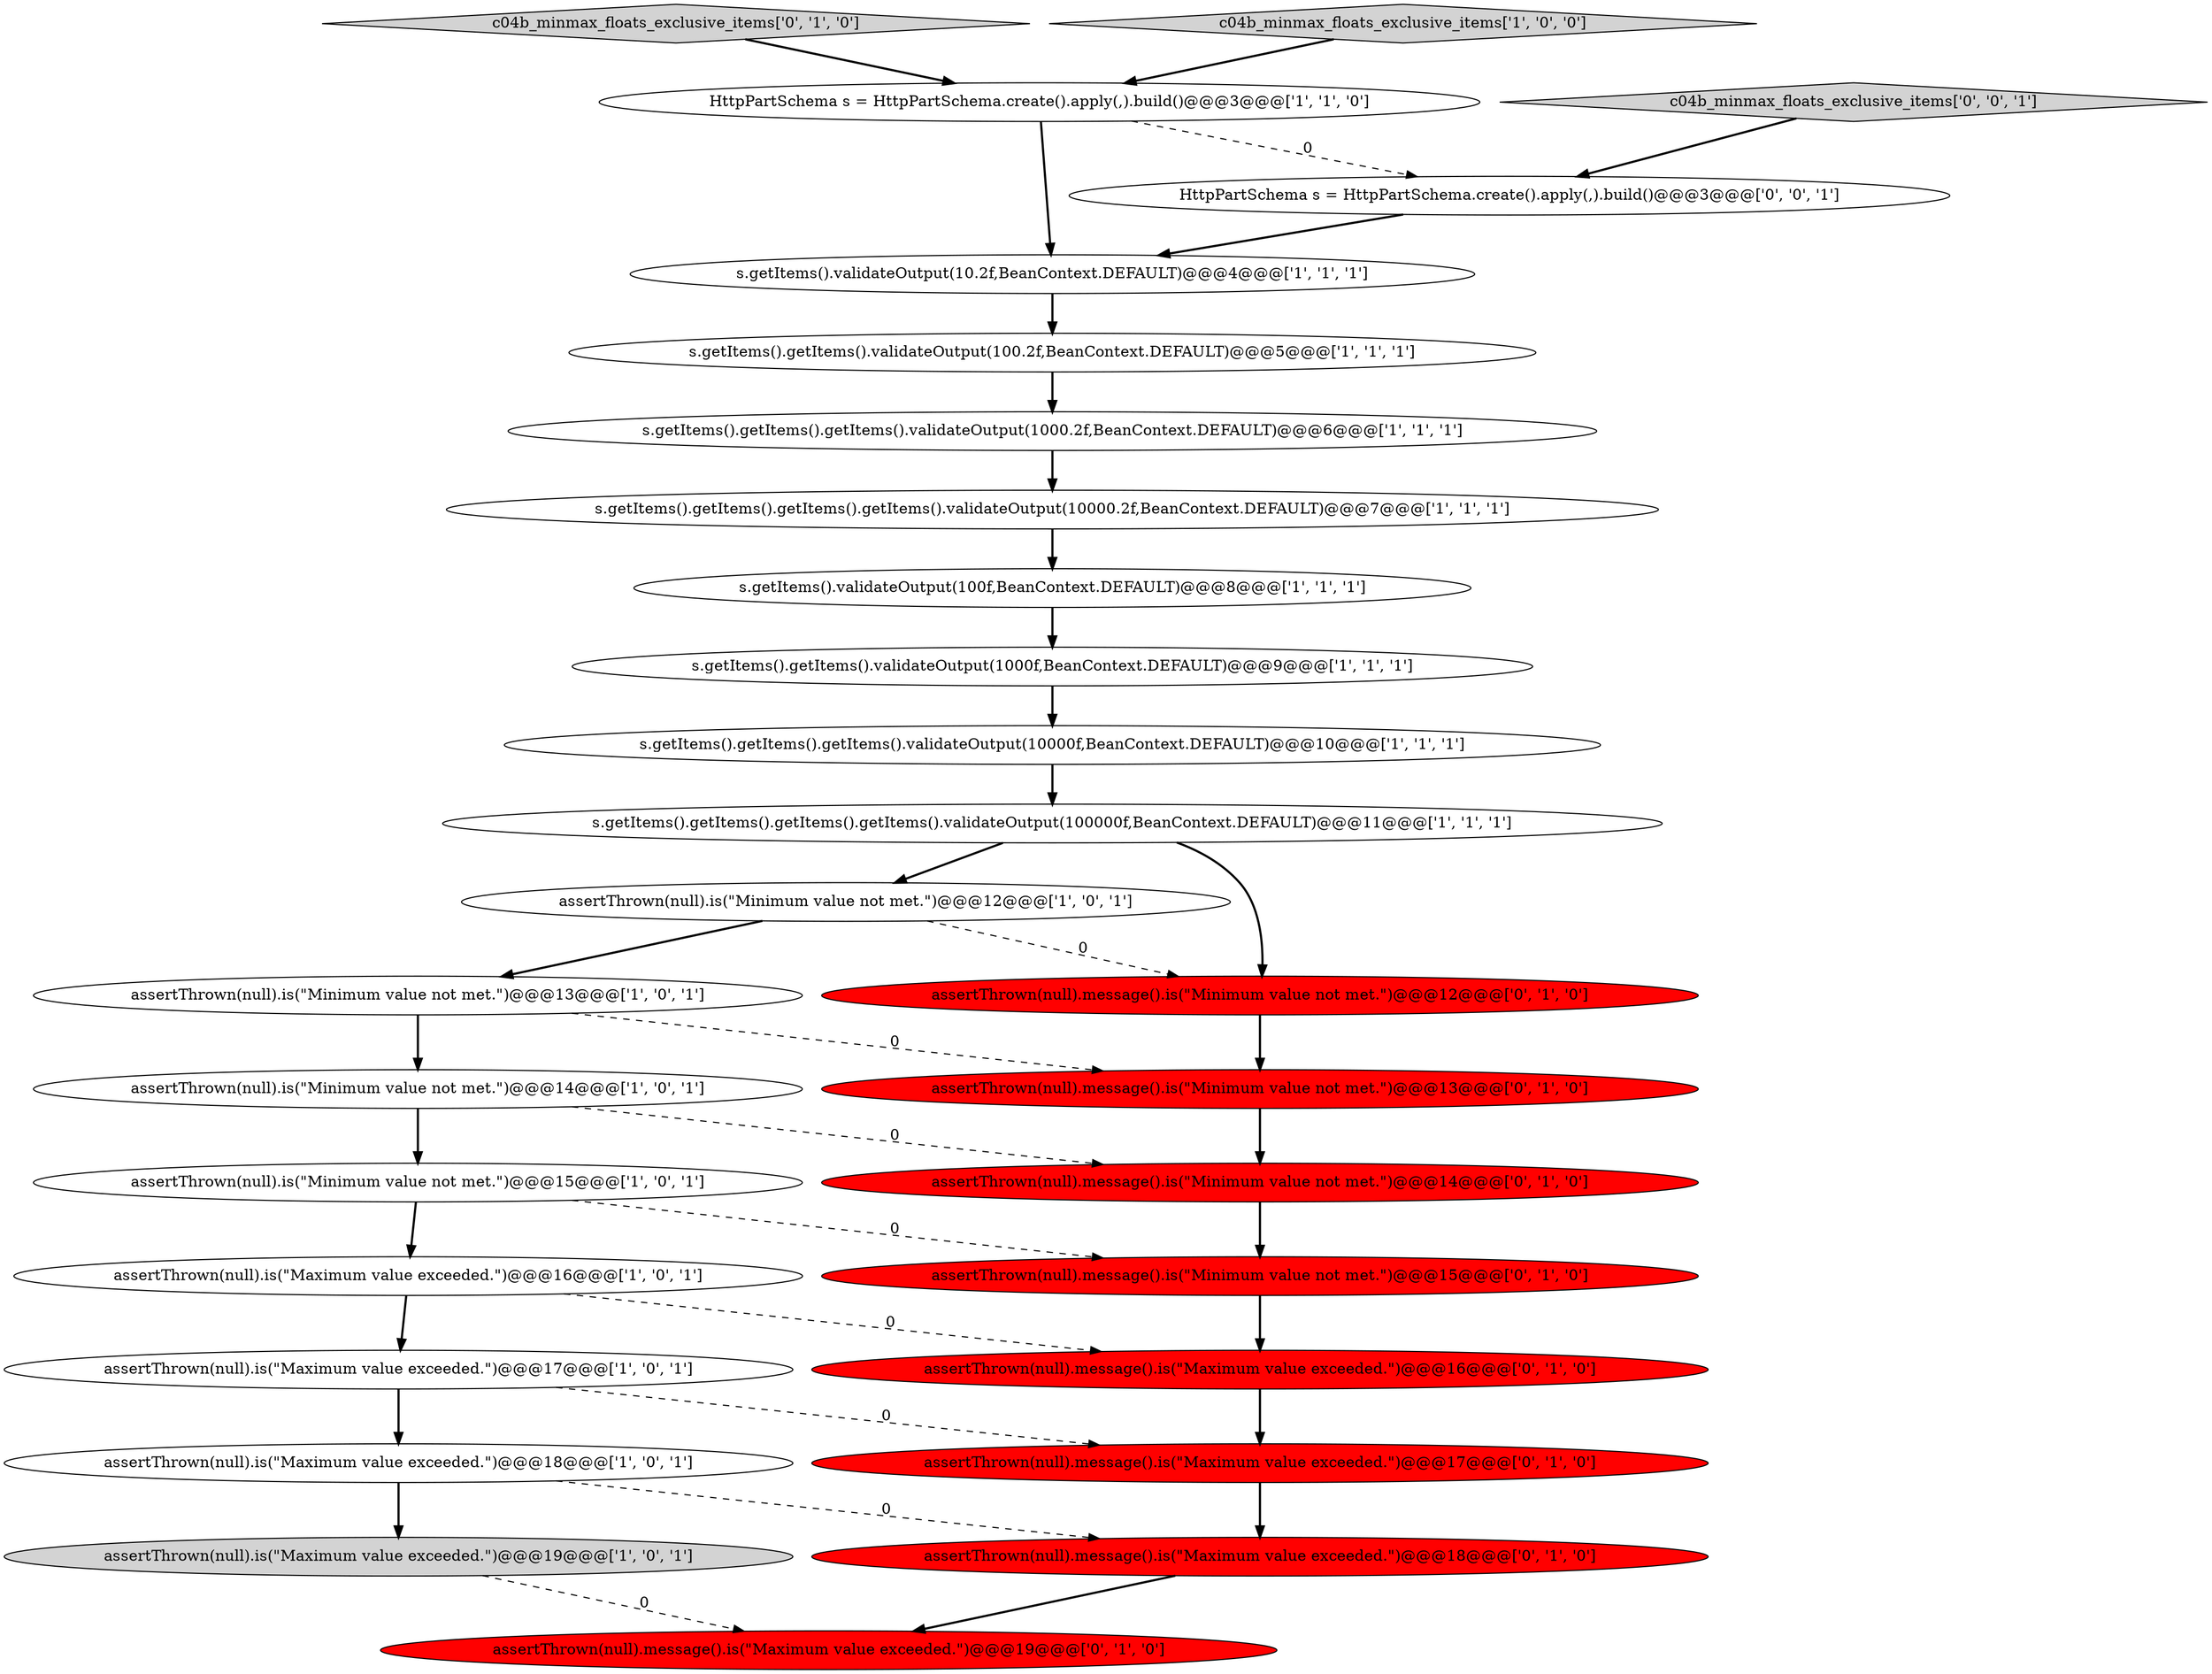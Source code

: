 digraph {
21 [style = filled, label = "assertThrown(null).message().is(\"Maximum value exceeded.\")@@@17@@@['0', '1', '0']", fillcolor = red, shape = ellipse image = "AAA1AAABBB2BBB"];
4 [style = filled, label = "HttpPartSchema s = HttpPartSchema.create().apply(,).build()@@@3@@@['1', '1', '0']", fillcolor = white, shape = ellipse image = "AAA0AAABBB1BBB"];
15 [style = filled, label = "s.getItems().getItems().getItems().validateOutput(1000.2f,BeanContext.DEFAULT)@@@6@@@['1', '1', '1']", fillcolor = white, shape = ellipse image = "AAA0AAABBB1BBB"];
27 [style = filled, label = "HttpPartSchema s = HttpPartSchema.create().apply(,).build()@@@3@@@['0', '0', '1']", fillcolor = white, shape = ellipse image = "AAA0AAABBB3BBB"];
11 [style = filled, label = "assertThrown(null).is(\"Minimum value not met.\")@@@14@@@['1', '0', '1']", fillcolor = white, shape = ellipse image = "AAA0AAABBB1BBB"];
10 [style = filled, label = "assertThrown(null).is(\"Minimum value not met.\")@@@13@@@['1', '0', '1']", fillcolor = white, shape = ellipse image = "AAA0AAABBB1BBB"];
7 [style = filled, label = "s.getItems().getItems().validateOutput(100.2f,BeanContext.DEFAULT)@@@5@@@['1', '1', '1']", fillcolor = white, shape = ellipse image = "AAA0AAABBB1BBB"];
8 [style = filled, label = "assertThrown(null).is(\"Maximum value exceeded.\")@@@16@@@['1', '0', '1']", fillcolor = white, shape = ellipse image = "AAA0AAABBB1BBB"];
0 [style = filled, label = "assertThrown(null).is(\"Minimum value not met.\")@@@15@@@['1', '0', '1']", fillcolor = white, shape = ellipse image = "AAA0AAABBB1BBB"];
22 [style = filled, label = "assertThrown(null).message().is(\"Minimum value not met.\")@@@15@@@['0', '1', '0']", fillcolor = red, shape = ellipse image = "AAA1AAABBB2BBB"];
26 [style = filled, label = "assertThrown(null).message().is(\"Maximum value exceeded.\")@@@18@@@['0', '1', '0']", fillcolor = red, shape = ellipse image = "AAA1AAABBB2BBB"];
14 [style = filled, label = "assertThrown(null).is(\"Maximum value exceeded.\")@@@17@@@['1', '0', '1']", fillcolor = white, shape = ellipse image = "AAA0AAABBB1BBB"];
2 [style = filled, label = "s.getItems().getItems().getItems().getItems().validateOutput(10000.2f,BeanContext.DEFAULT)@@@7@@@['1', '1', '1']", fillcolor = white, shape = ellipse image = "AAA0AAABBB1BBB"];
1 [style = filled, label = "s.getItems().validateOutput(100f,BeanContext.DEFAULT)@@@8@@@['1', '1', '1']", fillcolor = white, shape = ellipse image = "AAA0AAABBB1BBB"];
18 [style = filled, label = "assertThrown(null).message().is(\"Minimum value not met.\")@@@13@@@['0', '1', '0']", fillcolor = red, shape = ellipse image = "AAA1AAABBB2BBB"];
5 [style = filled, label = "assertThrown(null).is(\"Maximum value exceeded.\")@@@18@@@['1', '0', '1']", fillcolor = white, shape = ellipse image = "AAA0AAABBB1BBB"];
23 [style = filled, label = "assertThrown(null).message().is(\"Maximum value exceeded.\")@@@16@@@['0', '1', '0']", fillcolor = red, shape = ellipse image = "AAA1AAABBB2BBB"];
24 [style = filled, label = "assertThrown(null).message().is(\"Maximum value exceeded.\")@@@19@@@['0', '1', '0']", fillcolor = red, shape = ellipse image = "AAA1AAABBB2BBB"];
9 [style = filled, label = "s.getItems().getItems().getItems().getItems().validateOutput(100000f,BeanContext.DEFAULT)@@@11@@@['1', '1', '1']", fillcolor = white, shape = ellipse image = "AAA0AAABBB1BBB"];
28 [style = filled, label = "c04b_minmax_floats_exclusive_items['0', '0', '1']", fillcolor = lightgray, shape = diamond image = "AAA0AAABBB3BBB"];
3 [style = filled, label = "assertThrown(null).is(\"Minimum value not met.\")@@@12@@@['1', '0', '1']", fillcolor = white, shape = ellipse image = "AAA0AAABBB1BBB"];
19 [style = filled, label = "assertThrown(null).message().is(\"Minimum value not met.\")@@@14@@@['0', '1', '0']", fillcolor = red, shape = ellipse image = "AAA1AAABBB2BBB"];
12 [style = filled, label = "assertThrown(null).is(\"Maximum value exceeded.\")@@@19@@@['1', '0', '1']", fillcolor = lightgray, shape = ellipse image = "AAA0AAABBB1BBB"];
13 [style = filled, label = "s.getItems().getItems().getItems().validateOutput(10000f,BeanContext.DEFAULT)@@@10@@@['1', '1', '1']", fillcolor = white, shape = ellipse image = "AAA0AAABBB1BBB"];
16 [style = filled, label = "s.getItems().getItems().validateOutput(1000f,BeanContext.DEFAULT)@@@9@@@['1', '1', '1']", fillcolor = white, shape = ellipse image = "AAA0AAABBB1BBB"];
20 [style = filled, label = "assertThrown(null).message().is(\"Minimum value not met.\")@@@12@@@['0', '1', '0']", fillcolor = red, shape = ellipse image = "AAA1AAABBB2BBB"];
25 [style = filled, label = "c04b_minmax_floats_exclusive_items['0', '1', '0']", fillcolor = lightgray, shape = diamond image = "AAA0AAABBB2BBB"];
17 [style = filled, label = "s.getItems().validateOutput(10.2f,BeanContext.DEFAULT)@@@4@@@['1', '1', '1']", fillcolor = white, shape = ellipse image = "AAA0AAABBB1BBB"];
6 [style = filled, label = "c04b_minmax_floats_exclusive_items['1', '0', '0']", fillcolor = lightgray, shape = diamond image = "AAA0AAABBB1BBB"];
15->2 [style = bold, label=""];
16->13 [style = bold, label=""];
4->17 [style = bold, label=""];
5->26 [style = dashed, label="0"];
2->1 [style = bold, label=""];
18->19 [style = bold, label=""];
8->14 [style = bold, label=""];
25->4 [style = bold, label=""];
4->27 [style = dashed, label="0"];
9->20 [style = bold, label=""];
26->24 [style = bold, label=""];
22->23 [style = bold, label=""];
0->22 [style = dashed, label="0"];
17->7 [style = bold, label=""];
20->18 [style = bold, label=""];
3->10 [style = bold, label=""];
6->4 [style = bold, label=""];
21->26 [style = bold, label=""];
11->0 [style = bold, label=""];
23->21 [style = bold, label=""];
5->12 [style = bold, label=""];
11->19 [style = dashed, label="0"];
1->16 [style = bold, label=""];
12->24 [style = dashed, label="0"];
3->20 [style = dashed, label="0"];
0->8 [style = bold, label=""];
27->17 [style = bold, label=""];
9->3 [style = bold, label=""];
7->15 [style = bold, label=""];
14->21 [style = dashed, label="0"];
13->9 [style = bold, label=""];
28->27 [style = bold, label=""];
19->22 [style = bold, label=""];
10->18 [style = dashed, label="0"];
8->23 [style = dashed, label="0"];
14->5 [style = bold, label=""];
10->11 [style = bold, label=""];
}
